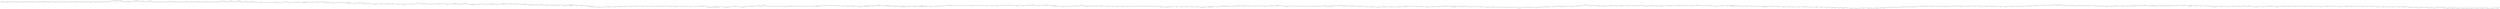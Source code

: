 digraph {
	graph [rankdir=LR]
	node [shape=rectangle]
	2 -> 27 [label=71]
	27 -> 54 [label=16]
	27 -> 34357 [label=55]
	54 -> 66 [label=71]
	54 -> 81 [label=10]
	66 -> 81 [label=61]
	66 -> 93 [label=10]
	81 -> 87 [label=71]
	87 -> 93 [label=61]
	87 -> 151 [label=10]
	93 -> 151 [label=71]
	151 -> 153 [label=81]
	153 -> 162 [label=71]
	153 -> 34396 [label=10]
	162 -> 189 [label=16]
	162 -> 34395 [label=55]
	189 -> 200 [label=71]
	200 -> 207 [label=61]
	200 -> 273 [label=10]
	207 -> 231 [label=71]
	231 -> 258 [label=26]
	231 -> 34429 [label=45]
	258 -> 273 [label=61]
	258 -> 297 [label=10]
	273 -> 297 [label=71]
	297 -> 399 [label=81]
	399 -> 420 [label=71]
	399 -> 426 [label=10]
	420 -> 426 [label=26]
	420 -> 459 [label=45]
	426 -> 432 [label=36]
	432 -> 459 [label=26]
	432 -> 465 [label=10]
	459 -> 465 [label=71]
	465 -> 525 [label=81]
	525 -> 540 [label=61]
	525 -> 44632 [label=20]
	540 -> 567 [label=16]
	540 -> 34479 [label=45]
	567 -> 576 [label=81]
	576 -> 603 [label=16]
	576 -> 34519 [label=65]
	603 -> 609 [label=81]
	609 -> 636 [label=71]
	609 -> 44684 [label=10]
	636 -> 651 [label=81]
	651 -> 666 [label=71]
	651 -> 34531 [label=10]
	666 -> 708 [label=16]
	666 -> 34531 [label=55]
	708 -> 714 [label=61]
	714 -> 726 [label=71]
	726 -> 732 [label=61]
	726 -> 767 [label=10]
	732 -> 767 [label=71]
	767 -> 890 [label=81]
	890 -> 929 [label=26]
	890 -> 932 [label=55]
	929 -> 932 [label=16]
	929 -> 977 [label=10]
	932 -> 974 [label=71]
	974 -> 977 [label=16]
	974 -> 1007 [label=55]
	977 -> 1007 [label=26]
	1007 -> 1010 [label=81]
	1010 -> 1037 [label=16]
	1010 -> 34639 [label=55]
	1010 -> 55891 [label=10]
	1037 -> 1043 [label=36]
	1043 -> 1058 [label=81]
	1058 -> 1085 [label=26]
	1058 -> 34671 [label=55]
	1085 -> 1100 [label=71]
	1100 -> 1127 [label=61]
	1100 -> 55917 [label=10]
	1127 -> 1154 [label=16]
	1127 -> 34694 [label=55]
	1154 -> 1169 [label=71]
	1169 -> 1175 [label=61]
	1169 -> 1208 [label=10]
	1175 -> 1208 [label=71]
	1208 -> 1241 [label=71]
	1208 -> 1271 [label=10]
	1241 -> 1268 [label=26]
	1241 -> 34743 [label=45]
	1268 -> 1271 [label=71]
	1271 -> 1274 [label=81]
	1274 -> 1304 [label=71]
	1274 -> 45053 [label=10]
	1304 -> 1325 [label=81]
	1325 -> 1346 [label=71]
	1325 -> 1352 [label=10]
	1346 -> 1352 [label=16]
	1346 -> 1373 [label=55]
	1352 -> 1373 [label=16]
	1352 -> 45145 [label=10]
	1373 -> 1388 [label=71]
	1388 -> 1428 [label=61]
	1388 -> 45145 [label=10]
	1428 -> 1457 [label=81]
	1457 -> 1484 [label=36]
	1457 -> 34795 [label=45]
	1484 -> 1502 [label=71]
	1484 -> 1601 [label=10]
	1502 -> 1529 [label=16]
	1502 -> 34813 [label=55]
	1529 -> 1547 [label=61]
	1547 -> 1601 [label=71]
	1601 -> 1604 [label=81]
	1604 -> 1631 [label=71]
	1604 -> 45296 [label=10]
	1631 -> 1637 [label=81]
	1637 -> 1640 [label=71]
	1637 -> 34868 [label=10]
	1640 -> 1670 [label=16]
	1640 -> 34850 [label=55]
	1670 -> 1673 [label=71]
	1673 -> 1700 [label=16]
	1673 -> 34868 [label=55]
	1700 -> 1733 [label=71]
	1733 -> 1778 [label=71]
	1733 -> 45428 [label=10]
	1778 -> 1790 [label=81]
	1790 -> 1793 [label=36]
	1790 -> 1817 [label=45]
	1793 -> 1817 [label=26]
	1793 -> 1946 [label=10]
	1817 -> 1850 [label=71]
	1850 -> 1889 [label=26]
	1850 -> 34940 [label=45]
	1889 -> 1946 [label=71]
	1946 -> 1955 [label=81]
	1955 -> 2036 [label=71]
	1955 -> 45718 [label=10]
	2036 -> 2063 [label=61]
	2036 -> 56042 [label=10]
	2063 -> 2081 [label=71]
	2081 -> 2093 [label=61]
	2081 -> 45718 [label=10]
	2093 -> 2144 [label=16]
	2093 -> 34958 [label=45]
	2144 -> 2147 [label=26]
	2147 -> 2150 [label=16]
	2147 -> 2189 [label=10]
	2150 -> 2159 [label=61]
	2159 -> 2181 [label=16]
	2159 -> 2186 [label=45]
	2181 -> 2186 [label=26]
	2186 -> 2189 [label=71]
	2189 -> 2195 [label=81]
	2195 -> 2219 [label=26]
	2195 -> 35046 [label=55]
	2219 -> 2222 [label=16]
	2219 -> 2292 [label=10]
	2222 -> 2246 [label=61]
	2246 -> 2252 [label=71]
	2252 -> 2279 [label=16]
	2252 -> 35074 [label=55]
	2279 -> 2292 [label=71]
	2292 -> 2294 [label=81]
	2294 -> 2348 [label=61]
	2294 -> 45883 [label=20]
	2348 -> 2369 [label=16]
	2348 -> 2396 [label=45]
	2369 -> 2396 [label=26]
	2396 -> 2399 [label=71]
	2399 -> 2411 [label=26]
	2399 -> 2426 [label=45]
	2411 -> 2426 [label=36]
	2426 -> 2459 [label=81]
	2459 -> 2483 [label=71]
	2459 -> 46044 [label=10]
	2483 -> 2495 [label=61]
	2483 -> 46044 [label=10]
	2495 -> 2513 [label=16]
	2495 -> 2525 [label=45]
	2513 -> 2525 [label=36]
	2525 -> 2534 [label=81]
	2534 -> 2561 [label=16]
	2534 -> 35179 [label=65]
	2561 -> 2564 [label=16]
	2561 -> 2588 [label=45]
	2564 -> 2567 [label=36]
	2567 -> 2588 [label=26]
	2567 -> 2600 [label=10]
	2588 -> 2600 [label=71]
	2600 -> 2612 [label=81]
	2612 -> 2627 [label=36]
	2612 -> 35255 [label=45]
	2627 -> 2633 [label=26]
	2627 -> 35293 [label=10]
	2633 -> 2660 [label=16]
	2633 -> 35255 [label=10]
	2660 -> 2687 [label=71]
	2687 -> 2738 [label=16]
	2687 -> 35293 [label=55]
	2738 -> 2747 [label=71]
	2747 -> 2780 [label=36]
	2747 -> 2786 [label=45]
	2780 -> 2786 [label=26]
	2780 -> 35378 [label=10]
	2786 -> 2807 [label=71]
	2807 -> 2834 [label=26]
	2807 -> 35378 [label=45]
	2834 -> 2840 [label=81]
	2840 -> 2867 [label=36]
	2840 -> 35415 [label=45]
	2867 -> 2879 [label=81]
	2879 -> 2880 [label=36]
	2879 -> 2933 [label=45]
	2880 -> 2930 [label=26]
	2880 -> 46271 [label=10]
	2930 -> 2933 [label=36]
	2933 -> 2960 [label=26]
	2933 -> 35494 [label=55]
	2960 -> 3011 [label=81]
	3011 -> 3017 [label=71]
	3011 -> 3050 [label=10]
	3017 -> 3044 [label=26]
	3017 -> 35520 [label=45]
	3044 -> 3050 [label=71]
	3050 -> 3059 [label=26]
	3050 -> 35523 [label=55]
	3059 -> 3086 [label=16]
	3059 -> 35550 [label=10]
	3086 -> 3095 [label=26]
	3095 -> 3105 [label=81]
	3105 -> 3132 [label=71]
	3105 -> 46355 [label=10]
	3132 -> 3134 [label=81]
	3134 -> 3161 [label=26]
	3134 -> 35567 [label=55]
	3161 -> 3164 [label=36]
	3164 -> 3176 [label=81]
	3176 -> 3203 [label=16]
	3176 -> 35596 [label=65]
	3203 -> 3206 [label=26]
	3206 -> 3212 [label=36]
	3212 -> 3215 [label=81]
	3215 -> 3242 [label=36]
	3215 -> 35654 [label=45]
	3242 -> 3287 [label=81]
	3287 -> 3314 [label=71]
	3287 -> 56372 [label=10]
	3314 -> 3368 [label=81]
	3368 -> 3392 [label=71]
	3368 -> 35657 [label=10]
	3392 -> 3419 [label=16]
	3392 -> 35657 [label=55]
	3419 -> 3497 [label=81]
	3497 -> 3524 [label=71]
	3497 -> 56424 [label=10]
	3524 -> 3527 [label=81]
	3527 -> 3542 [label=36]
	3527 -> 3554 [label=45]
	3542 -> 3554 [label=26]
	3542 -> 3569 [label=10]
	3554 -> 3569 [label=71]
	3569 -> 3575 [label=81]
	3575 -> 3602 [label=71]
	3575 -> 56450 [label=10]
	3602 -> 3713 [label=81]
	3713 -> 3740 [label=61]
	3713 -> 46424 [label=10]
	3713 -> 35727 [label=10]
	3740 -> 3743 [label=71]
	3743 -> 3779 [label=16]
	3743 -> 35727 [label=55]
	3779 -> 3791 [label=61]
	3791 -> 3806 [label=81]
	3806 -> 3833 [label=61]
	3806 -> 46476 [label=20]
	3833 -> 3848 [label=81]
	3848 -> 3875 [label=61]
	3848 -> 46502 [label=20]
	3875 -> 3878 [label=81]
	3878 -> 3905 [label=26]
	3878 -> 35767 [label=55]
	3905 -> 3911 [label=81]
	3911 -> 3965 [label=36]
	3911 -> 35820 [label=45]
	3965 -> 3968 [label=81]
	3968 -> 3995 [label=71]
	3968 -> 46528 [label=10]
	3995 -> 4001 [label=81]
	4001 -> 4028 [label=71]
	4001 -> 46554 [label=10]
	4028 -> 4055 [label=26]
	4028 -> 35846 [label=55]
	4055 -> 4095 [label=81]
	4095 -> 4114 [label=26]
	4095 -> 35863 [label=55]
	4114 -> 4227 [label=81]
	4227 -> 4274 [label=71]
	4227 -> 46600 [label=10]
	4274 -> 4288 [label=81]
	4288 -> 4334 [label=71]
	4288 -> 46645 [label=10]
	4334 -> 4340 [label=81]
	4340 -> 4367 [label=71]
	4340 -> 46671 [label=10]
	4367 -> 4493 [label=81]
	4493 -> 4541 [label=71]
	4493 -> 46718 [label=10]
	4541 -> 4556 [label=81]
	4556 -> 4574 [label=71]
	4556 -> 4601 [label=10]
	4574 -> 4601 [label=16]
	4574 -> 4613 [label=55]
	4601 -> 4613 [label=26]
	4613 -> 4672 [label=81]
	4672 -> 4768 [label=16]
	4672 -> 35910 [label=65]
	4768 -> 4780 [label=71]
	4780 -> 4792 [label=61]
	4780 -> 4807 [label=10]
	4792 -> 4807 [label=71]
	4807 -> 4821 [label=81]
	4821 -> 4828 [label=71]
	4821 -> 4877 [label=10]
	4828 -> 4842 [label=26]
	4828 -> 36070 [label=45]
	4842 -> 4871 [label=16]
	4842 -> 36070 [label=10]
	4871 -> 4877 [label=71]
	4877 -> 4915 [label=81]
	4915 -> 4919 [label=71]
	4915 -> 36097 [label=10]
	4919 -> 4946 [label=16]
	4919 -> 36097 [label=55]
	4946 -> 4970 [label=81]
	4970 -> 4971 [label=36]
	4970 -> 5005 [label=45]
	4971 -> 4996 [label=26]
	4971 -> 4998 [label=10]
	4996 -> 4998 [label=16]
	4996 -> 5023 [label=10]
	4998 -> 5005 [label=26]
	5005 -> 5023 [label=71]
	5023 -> 5061 [label=81]
	5061 -> 5079 [label=71]
	5061 -> 36140 [label=10]
	5079 -> 5106 [label=16]
	5079 -> 36140 [label=55]
	5106 -> 5113 [label=81]
	5113 -> 5128 [label=71]
	5113 -> 36166 [label=10]
	5128 -> 5131 [label=61]
	5128 -> 47034 [label=10]
	5131 -> 5158 [label=16]
	5131 -> 36166 [label=45]
	5158 -> 5172 [label=36]
	5172 -> 5260 [label=81]
	5260 -> 5305 [label=71]
	5260 -> 47080 [label=10]
	5305 -> 5311 [label=81]
	5311 -> 5338 [label=71]
	5311 -> 47106 [label=10]
	5338 -> 5370 [label=81]
	5370 -> 5397 [label=71]
	5370 -> 47132 [label=10]
	5397 -> 5415 [label=81]
	5415 -> 5460 [label=61]
	5415 -> 47176 [label=20]
	5460 -> 5468 [label=81]
	5468 -> 5493 [label=36]
	5468 -> 5501 [label=45]
	5493 -> 5501 [label=26]
	5493 -> 5520 [label=10]
	5501 -> 5520 [label=71]
	5520 -> 5538 [label=81]
	5538 -> 5586 [label=61]
	5538 -> 47249 [label=20]
	5586 -> 5615 [label=81]
	5615 -> 5642 [label=71]
	5615 -> 47275 [label=10]
	5642 -> 5712 [label=81]
	5712 -> 5739 [label=71]
	5712 -> 47301 [label=10]
	5739 -> 5751 [label=81]
	5751 -> 5778 [label=71]
	5751 -> 47327 [label=10]
	5778 -> 5808 [label=81]
	5808 -> 5841 [label=26]
	5808 -> 36271 [label=55]
	5841 -> 5853 [label=16]
	5841 -> 5874 [label=10]
	5853 -> 5874 [label=61]
	5874 -> 5877 [label=71]
	5877 -> 5892 [label=81]
	5892 -> 5898 [label=71]
	5892 -> 36294 [label=10]
	5898 -> 5925 [label=16]
	5898 -> 36294 [label=55]
	5925 -> 5964 [label=81]
	5964 -> 5991 [label=16]
	5964 -> 36325 [label=65]
	5991 -> 6078 [label=81]
	6078 -> 6105 [label=26]
	6078 -> 36334 [label=55]
	6105 -> 6114 [label=36]
	6114 -> 6177 [label=81]
	6177 -> 6204 [label=71]
	6177 -> 56781 [label=10]
	6204 -> 6206 [label=81]
	6206 -> 6233 [label=16]
	6206 -> 36375 [label=65]
	6233 -> 6238 [label=71]
	6238 -> 6265 [label=16]
	6238 -> 36396 [label=55]
	6265 -> 6342 [label=81]
	6342 -> 6357 [label=71]
	6342 -> 6387 [label=10]
	6357 -> 6384 [label=61]
	6357 -> 56807 [label=10]
	6384 -> 6387 [label=71]
	6387 -> 6456 [label=81]
	6456 -> 6471 [label=26]
	6456 -> 36424 [label=55]
	6471 -> 6510 [label=16]
	6471 -> 36451 [label=10]
	6510 -> 6519 [label=71]
	6519 -> 6555 [label=16]
	6519 -> 36497 [label=65]
	6555 -> 6565 [label=36]
	6565 -> 6592 [label=16]
	6565 -> 47510 [label=20]
	6592 -> 6594 [label=26]
	6594 -> 6600 [label=81]
	6600 -> 6612 [label=71]
	6600 -> 6627 [label=10]
	6612 -> 6627 [label=16]
	6612 -> 36554 [label=55]
	6627 -> 6638 [label=26]
	6638 -> 47561 [label=10]
	6638 -> 6738 [label=16]
	6738 -> 6750 [label=61]
	6750 -> 6752 [label=26]
	6750 -> 36703 [label=45]
	6752 -> 6762 [label=36]
	6762 -> 6766 [label=26]
	6762 -> 36703 [label=10]
	6766 -> 6793 [label=16]
	6766 -> 6795 [label=10]
	6793 -> 6795 [label=61]
	6795 -> 6804 [label=71]
	6804 -> 6831 [label=16]
	6804 -> 36718 [label=55]
	6831 -> 6864 [label=81]
	6864 -> 6866 [label=36]
	6864 -> 6912 [label=45]
	6866 -> 6912 [label=26]
	6866 -> 6932 [label=10]
	6912 -> 6932 [label=71]
	6932 -> 6943 [label=81]
	6943 -> 6958 [label=26]
	6943 -> 36811 [label=55]
	6958 -> 7002 [label=16]
	6958 -> 36821 [label=10]
	7002 -> 7034 [label=26]
	7034 -> 7053 [label=71]
	7053 -> 7218 [label=81]
	7218 -> 7257 [label=71]
	7218 -> 47827 [label=10]
	7257 -> 7372 [label=81]
	7372 -> 7416 [label=71]
	7372 -> 7433 [label=10]
	7416 -> 7433 [label=26]
	7416 -> 7443 [label=45]
	7433 -> 7443 [label=36]
	7443 -> 7458 [label=71]
	7443 -> 7470 [label=10]
	7458 -> 7470 [label=61]
	7458 -> 7485 [label=10]
	7470 -> 7485 [label=71]
	7485 -> 7496 [label=81]
	7496 -> 7497 [label=71]
	7496 -> 7535 [label=10]
	7497 -> 7508 [label=26]
	7497 -> 7536 [label=45]
	7508 -> 7535 [label=16]
	7508 -> 7544 [label=10]
	7535 -> 7536 [label=26]
	7536 -> 7544 [label=71]
	7544 -> 7556 [label=81]
	7556 -> 7583 [label=71]
	7556 -> 47977 [label=10]
	7583 -> 7602 [label=81]
	7602 -> 7629 [label=71]
	7602 -> 48003 [label=10]
	7629 -> 7706 [label=81]
	7706 -> 7733 [label=71]
	7706 -> 48029 [label=10]
	7733 -> 7752 [label=81]
	7752 -> 7779 [label=26]
	7752 -> 36959 [label=55]
	7779 -> 7786 [label=81]
	7786 -> 7813 [label=71]
	7786 -> 57018 [label=10]
	7813 -> 7818 [label=81]
	7818 -> 7841 [label=71]
	7818 -> 48050 [label=10]
	7841 -> 7855 [label=81]
	7855 -> 7883 [label=71]
	7855 -> 48077 [label=10]
	7883 -> 8026 [label=81]
	8026 -> 8053 [label=71]
	8026 -> 48103 [label=10]
	8053 -> 8080 [label=81]
	8080 -> 8113 [label=36]
	8080 -> 36991 [label=45]
	8113 -> 8122 [label=81]
	8122 -> 8125 [label=71]
	8122 -> 37015 [label=10]
	8125 -> 8214 [label=26]
	8125 -> 37015 [label=45]
	8214 -> 8215 [label=36]
	8215 -> 8242 [label=26]
	8215 -> 37102 [label=10]
	8242 -> 8248 [label=81]
	8248 -> 8275 [label=71]
	8248 -> 8320 [label=10]
	8275 -> 8314 [label=26]
	8275 -> 37145 [label=45]
	8314 -> 8320 [label=71]
	8320 -> 8321 [label=81]
	8321 -> 8356 [label=71]
	8321 -> 48258 [label=10]
	8356 -> 8368 [label=81]
	8368 -> 8392 [label=71]
	8368 -> 8395 [label=10]
	8392 -> 8395 [label=26]
	8392 -> 8419 [label=45]
	8395 -> 8414 [label=36]
	8414 -> 8419 [label=26]
	8414 -> 8441 [label=10]
	8419 -> 8441 [label=71]
	8441 -> 8473 [label=81]
	8473 -> 8505 [label=71]
	8473 -> 48341 [label=10]
	8505 -> 8506 [label=81]
	8506 -> 8531 [label=71]
	8506 -> 8545 [label=10]
	8531 -> 8545 [label=16]
	8531 -> 8558 [label=55]
	8545 -> 8548 [label=26]
	8548 -> 8558 [label=16]
	8548 -> 8575 [label=10]
	8558 -> 8575 [label=71]
	8575 -> 8650 [label=81]
	8650 -> 8677 [label=16]
	8650 -> 37212 [label=65]
	8677 -> 8692 [label=26]
	8692 -> 8698 [label=71]
	8698 -> 8704 [label=81]
	8704 -> 8752 [label=71]
	8704 -> 8788 [label=10]
	8752 -> 8779 [label=26]
	8752 -> 37264 [label=45]
	8779 -> 8788 [label=71]
	8788 -> 8857 [label=81]
	8857 -> 8884 [label=71]
	8857 -> 48525 [label=10]
	8884 -> 8890 [label=81]
	8890 -> 8911 [label=71]
	8890 -> 48552 [label=10]
	8911 -> 8938 [label=61]
	8911 -> 48552 [label=10]
	8938 -> 8980 [label=81]
	8980 -> 9007 [label=16]
	8980 -> 37290 [label=55]
	8980 -> 48620 [label=10]
	9007 -> 9040 [label=16]
	9007 -> 37302 [label=55]
	9040 -> 9046 [label=36]
	9046 -> 9084 [label=71]
	9046 -> 48668 [label=10]
	9084 -> 9095 [label=81]
	9095 -> 9122 [label=16]
	9095 -> 37354 [label=65]
	9122 -> 9146 [label=81]
	9146 -> 9173 [label=16]
	9146 -> 37365 [label=65]
	9173 -> 9187 [label=71]
	9187 -> 9190 [label=81]
	9190 -> 9217 [label=16]
	9190 -> 37406 [label=65]
	9217 -> 9222 [label=81]
	9222 -> 9270 [label=71]
	9222 -> 48743 [label=10]
	9270 -> 9279 [label=81]
	9279 -> 9330 [label=16]
	9279 -> 37456 [label=65]
	9330 -> 9378 [label=81]
	9378 -> 9405 [label=16]
	9378 -> 37482 [label=65]
	9405 -> 9570 [label=81]
	9570 -> 9597 [label=26]
	9570 -> 37508 [label=55]
	9597 -> 9624 [label=81]
	9624 -> 9651 [label=26]
	9624 -> 37534 [label=55]
	9651 -> 9720 [label=81]
	9720 -> 9729 [label=36]
	9720 -> 9747 [label=45]
	9729 -> 9747 [label=26]
	9729 -> 9756 [label=10]
	9747 -> 9756 [label=71]
	9756 -> 9768 [label=81]
	9768 -> 9795 [label=26]
	9768 -> 37586 [label=55]
	9795 -> 9888 [label=81]
	9888 -> 9915 [label=26]
	9888 -> 37612 [label=55]
	9915 -> 9975 [label=81]
	9975 -> 10002 [label=71]
	9975 -> 48795 [label=10]
	10002 -> 10035 [label=81]
	10035 -> 10038 [label=71]
	10035 -> 10161 [label=10]
	10038 -> 10065 [label=26]
	10038 -> 37638 [label=45]
	10065 -> 10077 [label=71]
	10077 -> 10104 [label=26]
	10077 -> 37664 [label=45]
	10104 -> 10131 [label=26]
	10104 -> 37690 [label=45]
	10131 -> 10161 [label=71]
	10161 -> 10227 [label=81]
	10227 -> 10254 [label=71]
	10227 -> 48946 [label=10]
	10254 -> 10284 [label=81]
	10284 -> 10311 [label=71]
	10284 -> 48972 [label=10]
	10311 -> 10443 [label=81]
	10443 -> 10470 [label=71]
	10443 -> 48998 [label=10]
	10470 -> 10485 [label=81]
	10485 -> 10512 [label=36]
	10485 -> 37716 [label=45]
	10512 -> 10520 [label=81]
	10520 -> 10547 [label=36]
	10520 -> 37742 [label=45]
	10547 -> 10572 [label=71]
	10547 -> 10620 [label=10]
	10572 -> 10599 [label=16]
	10572 -> 37768 [label=55]
	10599 -> 10620 [label=71]
	10620 -> 10701 [label=81]
	10701 -> 10722 [label=36]
	10701 -> 37775 [label=45]
	10722 -> 10749 [label=16]
	10722 -> 49076 [label=20]
	10749 -> 10785 [label=81]
	10785 -> 10812 [label=71]
	10785 -> 57082 [label=10]
	10812 -> 10830 [label=71]
	10812 -> 10842 [label=10]
	10830 -> 10833 [label=61]
	10830 -> 10857 [label=10]
	10833 -> 10842 [label=16]
	10833 -> 10877 [label=45]
	10842 -> 10857 [label=26]
	10857 -> 10877 [label=36]
	10877 -> 10878 [label=81]
	10878 -> 10905 [label=71]
	10878 -> 49134 [label=10]
	10905 -> 10923 [label=81]
	10923 -> 10926 [label=26]
	10923 -> 37885 [label=55]
	10926 -> 10953 [label=16]
	10926 -> 37885 [label=10]
	10953 -> 11082 [label=81]
	11082 -> 11109 [label=26]
	11082 -> 37913 [label=55]
	11109 -> 11119 [label=81]
	11119 -> 11146 [label=64]
	11119 -> 37939 [label=17]
	11146 -> 11163 [label=81]
	11163 -> 11190 [label=36]
	11163 -> 37965 [label=45]
	11190 -> 11356 [label=81]
	11356 -> 11383 [label=71]
	11356 -> 57137 [label=10]
	11383 -> 11385 [label=81]
	11385 -> 11415 [label=26]
	11385 -> 37994 [label=55]
	11415 -> 11485 [label=81]
	11485 -> 37995 [label=45]
	11485 -> 11512 [label=36]
	11512 -> 11513 [label=64]
	11513 -> 11520 [label=81]
	11520 -> 11547 [label=16]
	11520 -> 38047 [label=45]
	11520 -> 49163 [label=20]
	11547 -> 11553 [label=71]
	11553 -> 11646 [label=81]
	11646 -> 11685 [label=16]
	11646 -> 38056 [label=65]
	11685 -> 11712 [label=81]
	11712 -> 11739 [label=71]
	11712 -> 49241 [label=10]
	11739 -> 11802 [label=81]
	11802 -> 11829 [label=26]
	11802 -> 38111 [label=55]
	11829 -> 11853 [label=81]
	11853 -> 11880 [label=36]
	11853 -> 38137 [label=45]
	11880 -> 11932 [label=81]
	11932 -> 11959 [label=71]
	11932 -> 49267 [label=10]
	11959 -> 11996 [label=81]
	11996 -> 12023 [label=36]
	11996 -> 38163 [label=45]
	12023 -> 12041 [label=81]
	12041 -> 12081 [label=16]
	12041 -> 38202 [label=65]
	12081 -> 12087 [label=81]
	12087 -> 12088 [label=71]
	12087 -> 38234 [label=10]
	12088 -> 12174 [label=16]
	12088 -> 38234 [label=55]
	12174 -> 12179 [label=81]
	12179 -> 12201 [label=71]
	12179 -> 12206 [label=10]
	12201 -> 12206 [label=61]
	12201 -> 49357 [label=10]
	12206 -> 12209 [label=71]
	12209 -> 12236 [label=61]
	12209 -> 49357 [label=10]
	12236 -> 12258 [label=71]
	12258 -> 12302 [label=81]
	12302 -> 12329 [label=16]
	12302 -> 38307 [label=65]
	12329 -> 12342 [label=36]
	12342 -> 12449 [label=81]
	12449 -> 12476 [label=26]
	12449 -> 38345 [label=55]
	12476 -> 12488 [label=36]
	12488 -> 12494 [label=81]
	12494 -> 12521 [label=71]
	12494 -> 57257 [label=10]
	12521 -> 12551 [label=81]
	12551 -> 12578 [label=16]
	12551 -> 38375 [label=65]
	12578 -> 12582 [label=36]
	12582 -> 12617 [label=81]
	12617 -> 12644 [label=26]
	12617 -> 38427 [label=55]
	12644 -> 12685 [label=81]
	12685 -> 12720 [label=71]
	12685 -> 38435 [label=10]
	12720 -> 12747 [label=16]
	12720 -> 38435 [label=55]
	12747 -> 12771 [label=81]
	12771 -> 12806 [label=26]
	12771 -> 38473 [label=55]
	12806 -> 12818 [label=71]
	12818 -> 12830 [label=81]
	12830 -> 12836 [label=71]
	12830 -> 49524 [label=10]
	12836 -> 12863 [label=61]
	12836 -> 49524 [label=10]
	12863 -> 12878 [label=81]
	12878 -> 12896 [label=71]
	12878 -> 12905 [label=10]
	12896 -> 12905 [label=26]
	12896 -> 12923 [label=45]
	12905 -> 12923 [label=36]
	12923 -> 12932 [label=81]
	12932 -> 12959 [label=71]
	12932 -> 57309 [label=10]
	12959 -> 12983 [label=81]
	12983 -> 13010 [label=26]
	12983 -> 38539 [label=55]
	13010 -> 13037 [label=26]
	13010 -> 38560 [label=55]
	13037 -> 13058 [label=36]
	13058 -> 13070 [label=81]
	13070 -> 13097 [label=26]
	13070 -> 38612 [label=55]
	13097 -> 13258 [label=81]
	13258 -> 13261 [label=36]
	13258 -> 13286 [label=45]
	13261 -> 13286 [label=26]
	13261 -> 13291 [label=10]
	13286 -> 13291 [label=71]
	13291 -> 13329 [label=81]
	13329 -> 13356 [label=71]
	13329 -> 49615 [label=10]
	13356 -> 13367 [label=81]
	13367 -> 13368 [label=36]
	13367 -> 13394 [label=45]
	13368 -> 13394 [label=26]
	13368 -> 13395 [label=10]
	13394 -> 13395 [label=71]
	13395 -> 13399 [label=81]
	13399 -> 13408 [label=36]
	13399 -> 38701 [label=45]
	13408 -> 13435 [label=16]
	13408 -> 49651 [label=20]
	13435 -> 13445 [label=26]
	13445 -> 13453 [label=81]
	13453 -> 13525 [label=71]
	13453 -> 13537 [label=10]
	13525 -> 13537 [label=26]
	13525 -> 13564 [label=45]
	13537 -> 13549 [label=36]
	13549 -> 13564 [label=26]
	13549 -> 13600 [label=10]
	13564 -> 13600 [label=71]
	13600 -> 13623 [label=81]
	13623 -> 13650 [label=71]
	13623 -> 49825 [label=10]
	13650 -> 13717 [label=81]
	13717 -> 13744 [label=71]
	13717 -> 49851 [label=10]
	13744 -> 13750 [label=81]
	13750 -> 13777 [label=26]
	13750 -> 38763 [label=55]
	13777 -> 13792 [label=71]
	13792 -> 13834 [label=81]
	13834 -> 13885 [label=36]
	13834 -> 38824 [label=45]
	13885 -> 13936 [label=81]
	13936 -> 13963 [label=36]
	13936 -> 38850 [label=45]
	13963 -> 13978 [label=81]
	13978 -> 14005 [label=71]
	13978 -> 49903 [label=10]
	14005 -> 14032 [label=71]
	14005 -> 49929 [label=10]
	14032 -> 14034 [label=81]
	14034 -> 14061 [label=71]
	14034 -> 49955 [label=10]
	14061 -> 14080 [label=81]
	14080 -> 14107 [label=71]
	14080 -> 49981 [label=10]
	14107 -> 14120 [label=81]
	14120 -> 14131 [label=71]
	14120 -> 14169 [label=10]
	14131 -> 14158 [label=26]
	14131 -> 38876 [label=45]
	14158 -> 14169 [label=71]
	14169 -> 14220 [label=81]
	14220 -> 14238 [label=71]
	14220 -> 14247 [label=10]
	14238 -> 14247 [label=26]
	14238 -> 14265 [label=45]
	14247 -> 14262 [label=36]
	14262 -> 14265 [label=26]
	14262 -> 14289 [label=10]
	14265 -> 14289 [label=71]
	14289 -> 14316 [label=81]
	14316 -> 14343 [label=36]
	14316 -> 38928 [label=45]
	14343 -> 14346 [label=71]
	14343 -> 14370 [label=10]
	14346 -> 14370 [label=26]
	14346 -> 14382 [label=45]
	14370 -> 14382 [label=36]
	14382 -> 14430 [label=81]
	14430 -> 14433 [label=36]
	14430 -> 14457 [label=45]
	14433 -> 14457 [label=26]
	14433 -> 14460 [label=10]
	14457 -> 14460 [label=71]
	14460 -> 14508 [label=81]
	14508 -> 14535 [label=71]
	14508 -> 50131 [label=10]
	14535 -> 14637 [label=81]
	14637 -> 14643 [label=36]
	14637 -> 39022 [label=45]
	14643 -> 14709 [label=26]
	14643 -> 39022 [label=10]
	14709 -> 14719 [label=26]
	14709 -> 14736 [label=10]
	14719 -> 14736 [label=71]
	14736 -> 14742 [label=81]
	14742 -> 14769 [label=71]
	14742 -> 50225 [label=10]
	14769 -> 14775 [label=81]
	14775 -> 14787 [label=71]
	14775 -> 14802 [label=10]
	14787 -> 14802 [label=26]
	14787 -> 14814 [label=45]
	14802 -> 14814 [label=36]
	14814 -> 14823 [label=81]
	14823 -> 14826 [label=71]
	14823 -> 14886 [label=10]
	14826 -> 14856 [label=26]
	14826 -> 39125 [label=45]
	14856 -> 14875 [label=71]
	14875 -> 14886 [label=26]
	14875 -> 14902 [label=45]
	14886 -> 14895 [label=36]
	14895 -> 14902 [label=26]
	14895 -> 14922 [label=10]
	14902 -> 14922 [label=71]
	14922 -> 14934 [label=81]
	14934 -> 14961 [label=26]
	14934 -> 39177 [label=55]
	14961 -> 14964 [label=81]
	14964 -> 14991 [label=36]
	14964 -> 39203 [label=45]
	14991 -> 15009 [label=81]
	15009 -> 15028 [label=71]
	15009 -> 15036 [label=10]
	15028 -> 15036 [label=26]
	15028 -> 15060 [label=45]
	15036 -> 15060 [label=36]
	15060 -> 15063 [label=81]
	15063 -> 15090 [label=71]
	15063 -> 50391 [label=10]
	15090 -> 15132 [label=81]
	15132 -> 15159 [label=26]
	15132 -> 39260 [label=45]
	15132 -> 15171 [label=10]
	15159 -> 15171 [label=71]
	15171 -> 15189 [label=81]
	15189 -> 15216 [label=26]
	15189 -> 39286 [label=55]
	15216 -> 15219 [label=81]
	15219 -> 15246 [label=26]
	15219 -> 39304 [label=55]
	15246 -> 15258 [label=71]
	15258 -> 15264 [label=26]
	15258 -> 15285 [label=45]
	15264 -> 15285 [label=36]
	15285 -> 15297 [label=81]
	15297 -> 15336 [label=26]
	15297 -> 39347 [label=55]
	15336 -> 15369 [label=26]
	15336 -> 39408 [label=55]
	15369 -> 15370 [label=81]
	15370 -> 15397 [label=64]
	15370 -> 39434 [label=17]
	15397 -> 15405 [label=81]
	15405 -> 15432 [label=26]
	15405 -> 39460 [label=55]
	15432 -> 15512 [label=81]
	15512 -> 15521 [label=71]
	15512 -> 15539 [label=10]
	15521 -> 15539 [label=26]
	15521 -> 15557 [label=45]
	15539 -> 15542 [label=36]
	15542 -> 15557 [label=26]
	15542 -> 15569 [label=10]
	15557 -> 15569 [label=71]
	15569 -> 15744 [label=81]
	15744 -> 15782 [label=71]
	15744 -> 39504 [label=10]
	15782 -> 15806 [label=26]
	15782 -> 39504 [label=45]
	15806 -> 15811 [label=71]
	15811 -> 15838 [label=26]
	15811 -> 15844 [label=45]
	15838 -> 15844 [label=36]
	15844 -> 15878 [label=81]
	15878 -> 15905 [label=36]
	15878 -> 39577 [label=45]
	15905 -> 15916 [label=81]
	15916 -> 15925 [label=71]
	15916 -> 15943 [label=10]
	15925 -> 15943 [label=16]
	15925 -> 15952 [label=55]
	15943 -> 15952 [label=26]
	15952 -> 15953 [label=81]
	15953 -> 15980 [label=71]
	15953 -> 57351 [label=10]
	15980 -> 16003 [label=81]
	16003 -> 16030 [label=61]
	16003 -> 50644 [label=20]
	16030 -> 16036 [label=71]
	16036 -> 16090 [label=81]
	16090 -> 16117 [label=71]
	16090 -> 50696 [label=10]
	16117 -> 16138 [label=81]
	16138 -> 16150 [label=71]
	16138 -> 16174 [label=10]
	16150 -> 16174 [label=26]
	16150 -> 16204 [label=45]
	16174 -> 16204 [label=36]
	16204 -> 16222 [label=81]
	16222 -> 16249 [label=16]
	16222 -> 39662 [label=65]
	16249 -> 16252 [label=26]
	16252 -> 16255 [label=16]
	16252 -> 50754 [label=10]
	16255 -> 16279 [label=61]
	16279 -> 16297 [label=71]
	16297 -> 16318 [label=81]
	16318 -> 16360 [label=71]
	16318 -> 50836 [label=10]
	16360 -> 16381 [label=81]
	16381 -> 16408 [label=71]
	16381 -> 50862 [label=10]
	16408 -> 16423 [label=81]
	16423 -> 16450 [label=61]
	16423 -> 50888 [label=20]
	16450 -> 16453 [label=81]
	16453 -> 16480 [label=71]
	16453 -> 50914 [label=10]
	16480 -> 16600 [label=81]
	16600 -> 16609 [label=71]
	16600 -> 16627 [label=10]
	16609 -> 16627 [label=16]
	16609 -> 39706 [label=55]
	16627 -> 16663 [label=16]
	16627 -> 50949 [label=10]
	16663 -> 16688 [label=81]
	16688 -> 16715 [label=26]
	16688 -> 39767 [label=55]
	16715 -> 16765 [label=81]
	16765 -> 16792 [label=16]
	16765 -> 39793 [label=65]
	16792 -> 16876 [label=81]
	16876 -> 16903 [label=26]
	16876 -> 39819 [label=55]
	16903 -> 16918 [label=81]
	16918 -> 16945 [label=61]
	16918 -> 50978 [label=20]
	16945 -> 16951 [label=71]
	16951 -> 16978 [label=61]
	16951 -> 51011 [label=10]
	16978 -> 17074 [label=81]
	17074 -> 17101 [label=71]
	17074 -> 57451 [label=10]
	17101 -> 17114 [label=81]
	17114 -> 17141 [label=26]
	17114 -> 39832 [label=55]
	17141 -> 17154 [label=36]
	17154 -> 17162 [label=81]
	17162 -> 17189 [label=71]
	17162 -> 51064 [label=10]
	17189 -> 17206 [label=81]
	17206 -> 17233 [label=36]
	17206 -> 39884 [label=45]
	17233 -> 17247 [label=81]
	17247 -> 17274 [label=71]
	17247 -> 51090 [label=10]
	17274 -> 17281 [label=81]
	17281 -> 17308 [label=36]
	17281 -> 39910 [label=45]
	17308 -> 17355 [label=81]
	17355 -> 17409 [label=71]
	17355 -> 39913 [label=10]
	17409 -> 17436 [label=16]
	17409 -> 39913 [label=55]
	17436 -> 17439 [label=71]
	17439 -> 17442 [label=71]
	17439 -> 17469 [label=10]
	17442 -> 17469 [label=26]
	17442 -> 39984 [label=45]
	17469 -> 17517 [label=26]
	17469 -> 39984 [label=10]
	17517 -> 17535 [label=71]
	17535 -> 17562 [label=81]
	17562 -> 17607 [label=71]
	17562 -> 51291 [label=10]
	17607 -> 17703 [label=81]
	17703 -> 17730 [label=71]
	17703 -> 51317 [label=10]
	17730 -> 17739 [label=81]
	17739 -> 17762 [label=71]
	17739 -> 17788 [label=10]
	17762 -> 17788 [label=26]
	17762 -> 17789 [label=45]
	17788 -> 17789 [label=36]
	17789 -> 17791 [label=81]
	17791 -> 17839 [label=26]
	17791 -> 40048 [label=55]
	17839 -> 17863 [label=71]
	17863 -> 17920 [label=81]
	17920 -> 17929 [label=71]
	17920 -> 40101 [label=10]
	17929 -> 17956 [label=26]
	17929 -> 40101 [label=45]
	17956 -> 18004 [label=81]
	18004 -> 18008 [label=36]
	18004 -> 40136 [label=45]
	18008 -> 18035 [label=16]
	18008 -> 40136 [label=20]
	18035 -> 18055 [label=81]
	18055 -> 18058 [label=71]
	18055 -> 40163 [label=10]
	18058 -> 18085 [label=26]
	18058 -> 40163 [label=45]
	18085 -> 18088 [label=81]
	18088 -> 18115 [label=71]
	18088 -> 51524 [label=10]
	18115 -> 18172 [label=81]
	18172 -> 18178 [label=64]
	18172 -> 40192 [label=17]
	18178 -> 18205 [label=26]
	18178 -> 40192 [label=38]
	18205 -> 18220 [label=81]
	18220 -> 18241 [label=36]
	18220 -> 40224 [label=45]
	18241 -> 18281 [label=26]
	18241 -> 40224 [label=10]
	18281 -> 18288 [label=81]
	18288 -> 18313 [label=71]
	18288 -> 40259 [label=10]
	18313 -> 18348 [label=26]
	18313 -> 40259 [label=45]
	18348 -> 18359 [label=36]
	18359 -> 18361 [label=81]
	18361 -> 18373 [label=71]
	18361 -> 40317 [label=10]
	18373 -> 18400 [label=26]
	18373 -> 40317 [label=45]
	18400 -> 18421 [label=81]
	18421 -> 18448 [label=36]
	18421 -> 40354 [label=45]
	18448 -> 18529 [label=81]
	18529 -> 18556 [label=26]
	18529 -> 40369 [label=55]
	18556 -> 18560 [label=36]
	18560 -> 18571 [label=26]
	18560 -> 18607 [label=10]
	18571 -> 18607 [label=71]
	18607 -> 18611 [label=81]
	18611 -> 18619 [label=36]
	18611 -> 18638 [label=45]
	18619 -> 18638 [label=26]
	18619 -> 18676 [label=10]
	18638 -> 18676 [label=71]
	18676 -> 18700 [label=81]
	18700 -> 18748 [label=26]
	18700 -> 40455 [label=55]
	18748 -> 18802 [label=71]
	18802 -> 18805 [label=81]
	18805 -> 18850 [label=71]
	18805 -> 40483 [label=10]
	18850 -> 18877 [label=26]
	18850 -> 40483 [label=45]
	18877 -> 18904 [label=81]
	18904 -> 18934 [label=26]
	18904 -> 40523 [label=55]
	18934 -> 18946 [label=81]
	18946 -> 19009 [label=26]
	18946 -> 40544 [label=55]
	19009 -> 19024 [label=81]
	19024 -> 19051 [label=26]
	19024 -> 40597 [label=55]
	19051 -> 19054 [label=71]
	19054 -> 19082 [label=26]
	19054 -> 40620 [label=45]
	19082 -> 19114 [label=71]
	19114 -> 19120 [label=81]
	19120 -> 19147 [label=36]
	19120 -> 40664 [label=45]
	19147 -> 19156 [label=81]
	19156 -> 19183 [label=36]
	19156 -> 40690 [label=45]
	19183 -> 19186 [label=81]
	19186 -> 19210 [label=36]
	19186 -> 19213 [label=45]
	19210 -> 19213 [label=26]
	19210 -> 19237 [label=10]
	19213 -> 19237 [label=71]
	19237 -> 19246 [label=81]
	19246 -> 19327 [label=36]
	19246 -> 40796 [label=45]
	19327 -> 19330 [label=81]
	19330 -> 19357 [label=36]
	19330 -> 40822 [label=45]
	19357 -> 19432 [label=81]
	19432 -> 19447 [label=36]
	19432 -> 19459 [label=45]
	19447 -> 19459 [label=26]
	19447 -> 19474 [label=10]
	19459 -> 19474 [label=71]
	19474 -> 19492 [label=81]
	19492 -> 19498 [label=36]
	19492 -> 19519 [label=45]
	19498 -> 19519 [label=26]
	19498 -> 19531 [label=10]
	19519 -> 19531 [label=71]
	19531 -> 19546 [label=81]
	19546 -> 19555 [label=36]
	19546 -> 19573 [label=45]
	19555 -> 19573 [label=26]
	19555 -> 19621 [label=10]
	19573 -> 19621 [label=71]
	19621 -> 19627 [label=81]
	19627 -> 19654 [label=71]
	19627 -> 52181 [label=10]
	19654 -> 19902 [label=81]
	19902 -> 19917 [label=71]
	19902 -> 19929 [label=10]
	19917 -> 19929 [label=26]
	19917 -> 40946 [label=45]
	19929 -> 19944 [label=36]
	19944 -> 19971 [label=26]
	19944 -> 40946 [label=10]
	19971 -> 20043 [label=81]
	20043 -> 20070 [label=71]
	20043 -> 52251 [label=10]
	20070 -> 20100 [label=81]
	20100 -> 20139 [label=26]
	20100 -> 40983 [label=55]
	20139 -> 20148 [label=36]
	20148 -> 20157 [label=26]
	20148 -> 20175 [label=10]
	20157 -> 20172 [label=71]
	20172 -> 20175 [label=26]
	20172 -> 20199 [label=45]
	20175 -> 20199 [label=36]
	20199 -> 20223 [label=81]
	20223 -> 20226 [label=36]
	20223 -> 20250 [label=45]
	20226 -> 20250 [label=26]
	20226 -> 20253 [label=10]
	20250 -> 20253 [label=71]
	20253 -> 20280 [label=36]
	20253 -> 41087 [label=45]
	20280 -> 20287 [label=81]
	20287 -> 20400 [label=26]
	20287 -> 41159 [label=55]
	20400 -> 20409 [label=71]
	20409 -> 20444 [label=81]
	20444 -> 20472 [label=36]
	20444 -> 41787 [label=45]
	20472 -> 20478 [label=81]
	20478 -> 20529 [label=26]
	20478 -> 41837 [label=55]
	20529 -> 20533 [label=81]
	20533 -> 20553 [label=71]
	20533 -> 20577 [label=10]
	20553 -> 20577 [label=26]
	20553 -> 20580 [label=45]
	20577 -> 20580 [label=36]
	20580 -> 20634 [label=81]
	20634 -> 20661 [label=71]
	20634 -> 41875 [label=10]
	20661 -> 20688 [label=26]
	20661 -> 41875 [label=45]
	20688 -> 20703 [label=36]
	20703 -> 20736 [label=81]
	20736 -> 20745 [label=26]
	20736 -> 20769 [label=55]
	20745 -> 20769 [label=16]
	20745 -> 41939 [label=10]
	20769 -> 20790 [label=26]
	20769 -> 41939 [label=45]
	20790 -> 20817 [label=16]
	20790 -> 41963 [label=10]
	20817 -> 20835 [label=71]
	20835 -> 20838 [label=61]
	20835 -> 52652 [label=10]
	20838 -> 20852 [label=71]
	20852 -> 20879 [label=61]
	20852 -> 52652 [label=10]
	20879 -> 20889 [label=61]
	20879 -> 42000 [label=20]
	20889 -> 20916 [label=16]
	20889 -> 42000 [label=45]
	20916 -> 20982 [label=81]
	20982 -> 21006 [label=36]
	20982 -> 21009 [label=45]
	21006 -> 21009 [label=26]
	21006 -> 21033 [label=10]
	21009 -> 21033 [label=71]
	21033 -> 21072 [label=81]
	21072 -> 21099 [label=16]
	21072 -> 42059 [label=65]
	21099 -> 21123 [label=71]
	21123 -> 21528 [label=81]
	21528 -> 21555 [label=16]
	21528 -> 42087 [label=55]
	21528 -> 52746 [label=10]
	21555 -> 21596 [label=81]
	21596 -> 21623 [label=36]
	21596 -> 42113 [label=45]
	21623 -> 21731 [label=81]
	21731 -> 21758 [label=71]
	21731 -> 57543 [label=10]
	21758 -> 21761 [label=81]
	21761 -> 21809 [label=71]
	21761 -> 52793 [label=10]
	21809 -> 21878 [label=81]
	21878 -> 21887 [label=36]
	21878 -> 42149 [label=45]
	21887 -> 21926 [label=16]
	21887 -> 52796 [label=20]
	21926 -> 21941 [label=81]
	21941 -> 21968 [label=71]
	21941 -> 52845 [label=10]
	21968 -> 21977 [label=81]
	21977 -> 22004 [label=71]
	21977 -> 52871 [label=10]
	22004 -> 22091 [label=81]
	22091 -> 22112 [label=71]
	22091 -> 42176 [label=10]
	22112 -> 22139 [label=16]
	22112 -> 42176 [label=55]
	22139 -> 22247 [label=81]
	22247 -> 22274 [label=26]
	22247 -> 42212 [label=55]
	22274 -> 22286 [label=81]
	22286 -> 22298 [label=26]
	22286 -> 22313 [label=55]
	22298 -> 22313 [label=16]
	22298 -> 42247 [label=10]
	22313 -> 22316 [label=71]
	22316 -> 22349 [label=26]
	22316 -> 42247 [label=45]
	22349 -> 22470 [label=81]
	22470 -> 22471 [label=36]
	22470 -> 22519 [label=45]
	22471 -> 22498 [label=26]
	22471 -> 52959 [label=10]
	22498 -> 22519 [label=36]
	22519 -> 22627 [label=81]
	22627 -> 22654 [label=26]
	22627 -> 42344 [label=55]
	22654 -> 22687 [label=81]
	22687 -> 22699 [label=71]
	22687 -> 22732 [label=10]
	22699 -> 22732 [label=26]
	22699 -> 22735 [label=45]
	22732 -> 22735 [label=36]
	22735 -> 22810 [label=81]
	22810 -> 22813 [label=36]
	22810 -> 22840 [label=45]
	22813 -> 22840 [label=26]
	22813 -> 53029 [label=10]
	22840 -> 22855 [label=81]
	22855 -> 22870 [label=71]
	22855 -> 42420 [label=10]
	22870 -> 22897 [label=26]
	22870 -> 42420 [label=45]
	22897 -> 22948 [label=81]
	22948 -> 22975 [label=26]
	22948 -> 42460 [label=55]
	22975 -> 22996 [label=81]
	22996 -> 23104 [label=26]
	22996 -> 42559 [label=55]
	23104 -> 23107 [label=36]
	23107 -> 23174 [label=26]
	23107 -> 42626 [label=10]
	23174 -> 23184 [label=81]
	23184 -> 23211 [label=36]
	23184 -> 42663 [label=45]
	23211 -> 23259 [label=81]
	23259 -> 23286 [label=26]
	23259 -> 42689 [label=55]
	23286 -> 23299 [label=81]
	23299 -> 23326 [label=71]
	23299 -> 53143 [label=10]
	23326 -> 23328 [label=81]
	23328 -> 23355 [label=71]
	23328 -> 53169 [label=10]
	23355 -> 23502 [label=81]
	23502 -> 23526 [label=71]
	23502 -> 23532 [label=10]
	23526 -> 23532 [label=61]
	23526 -> 23553 [label=10]
	23532 -> 23553 [label=71]
	23553 -> 23604 [label=81]
	23604 -> 23631 [label=16]
	23604 -> 42707 [label=65]
	23631 -> 23649 [label=71]
	23649 -> 23661 [label=81]
	23661 -> 23688 [label=26]
	23661 -> 42741 [label=55]
	23688 -> 23742 [label=81]
	23742 -> 23769 [label=71]
	23742 -> 23793 [label=10]
	23769 -> 23793 [label=26]
	23769 -> 23796 [label=45]
	23793 -> 23796 [label=36]
	23796 -> 23877 [label=81]
	23877 -> 23904 [label=36]
	23877 -> 42793 [label=45]
	23904 -> 23958 [label=81]
	23958 -> 23985 [label=71]
	23958 -> 53274 [label=10]
	23985 -> 23991 [label=81]
	23991 -> 24018 [label=71]
	23991 -> 53300 [label=10]
	24018 -> 24075 [label=81]
	24075 -> 24102 [label=71]
	24075 -> 53326 [label=10]
	24102 -> 24132 [label=81]
	24132 -> 24159 [label=71]
	24132 -> 53352 [label=10]
	24159 -> 24189 [label=81]
	24189 -> 24216 [label=71]
	24189 -> 53378 [label=10]
	24216 -> 24312 [label=81]
	24312 -> 24339 [label=26]
	24312 -> 42819 [label=55]
	24339 -> 24462 [label=81]
	24462 -> 24489 [label=71]
	24462 -> 53404 [label=10]
	24489 -> 24504 [label=81]
	24504 -> 24531 [label=71]
	24504 -> 53430 [label=10]
	24531 -> 24904 [label=81]
	24904 -> 24931 [label=71]
	24904 -> 53456 [label=10]
	24931 -> 24958 [label=81]
	24958 -> 24985 [label=26]
	24958 -> 42845 [label=55]
	24985 -> 25000 [label=81]
	25000 -> 1 [label=45]
	25000 -> 25024 [label=36]
	25024 -> 25054 [label=26]
	25024 -> 53485 [label=10]
	25054 -> 25087 [label=36]
	25087 -> 25114 [label=26]
	25087 -> 53511 [label=10]
	25114 -> 25231 [label=36]
	25231 -> 25300 [label=26]
	25231 -> 53579 [label=10]
	25300 -> 25471 [label=36]
	25471 -> 25498 [label=26]
	25471 -> 53605 [label=10]
	25498 -> 25513 [label=36]
	25513 -> 25688 [label=26]
	25513 -> 53779 [label=10]
	25688 -> 25738 [label=36]
	25738 -> 25765 [label=26]
	25738 -> 53805 [label=10]
	25765 -> 25773 [label=36]
	25773 -> 25780 [label=26]
	25773 -> 25800 [label=10]
	25780 -> 1 [label=10]
	25780 -> 25800 [label=16]
	25800 -> 25801 [label=26]
	25801 -> 25846 [label=16]
	25801 -> 53875 [label=10]
	25846 -> 25894 [label=26]
	25894 -> 25921 [label=16]
	25894 -> 53901 [label=10]
	25921 -> 25939 [label=26]
	25939 -> 25975 [label=16]
	25939 -> 53936 [label=10]
	25975 -> 26032 [label=26]
	26032 -> 26086 [label=16]
	26032 -> 53989 [label=10]
	26086 -> 26113 [label=16]
	26086 -> 54015 [label=10]
	26113 -> 26149 [label=26]
	26149 -> 26176 [label=16]
	26149 -> 54041 [label=10]
	26176 -> 26190 [label=26]
	26190 -> 26217 [label=16]
	26190 -> 54067 [label=10]
	26217 -> 26383 [label=26]
	26383 -> 26410 [label=16]
	26383 -> 54093 [label=10]
	26410 -> 26443 [label=26]
	26443 -> 26470 [label=16]
	26443 -> 54119 [label=10]
	26470 -> 26674 [label=26]
	26674 -> 26701 [label=16]
	26674 -> 54145 [label=10]
	26701 -> 26784 [label=26]
	26784 -> 1 [label=10]
	26784 -> 29976 [label=16]
	29976 -> 1 [label=16]
	30334 -> 30336 [label=55]
	30336 -> 30370 [label=45]
	30336 -> 54276 [label=10]
	30370 -> 30408 [label=55]
	30408 -> 30435 [label=45]
	30408 -> 54302 [label=10]
	30435 -> 30444 [label=55]
	30444 -> 30471 [label=45]
	30444 -> 54328 [label=10]
	30471 -> 30519 [label=55]
	30519 -> 30546 [label=45]
	30519 -> 54354 [label=10]
	30546 -> 30625 [label=55]
	30625 -> 30652 [label=45]
	30625 -> 54380 [label=10]
	30652 -> 30679 [label=55]
	30679 -> 30706 [label=45]
	30679 -> 54406 [label=10]
	30706 -> 30721 [label=55]
	30721 -> 30850 [label=45]
	30721 -> 54534 [label=10]
	30850 -> 30853 [label=55]
	30853 -> 30907 [label=45]
	30853 -> 54587 [label=10]
	30907 -> 30949 [label=55]
	30949 -> 31039 [label=45]
	30949 -> 54676 [label=10]
	31039 -> 31042 [label=55]
	31042 -> 31069 [label=45]
	31042 -> 54702 [label=10]
	31069 -> 31099 [label=55]
	31099 -> 31141 [label=45]
	31099 -> 54743 [label=10]
	31141 -> 31429 [label=55]
	31429 -> 31456 [label=45]
	31429 -> 54769 [label=10]
	31456 -> 31459 [label=55]
	31459 -> 31486 [label=45]
	31459 -> 54795 [label=10]
	31486 -> 31498 [label=55]
	31498 -> 31525 [label=45]
	31498 -> 54821 [label=10]
	31525 -> 31595 [label=55]
	31595 -> 31622 [label=45]
	31595 -> 54847 [label=10]
	31622 -> 31623 [label=55]
	31623 -> 31650 [label=45]
	31623 -> 54873 [label=10]
	31650 -> 31761 [label=55]
	31761 -> 31788 [label=45]
	31761 -> 54899 [label=10]
	31788 -> 31848 [label=55]
	31848 -> 31891 [label=45]
	31848 -> 54941 [label=10]
	31891 -> 31911 [label=55]
	31911 -> 31945 [label=45]
	31911 -> 54974 [label=10]
	31945 -> 31968 [label=55]
	31968 -> 32007 [label=45]
	31968 -> 55012 [label=10]
	32007 -> 32034 [label=55]
	32034 -> 32206 [label=45]
	32034 -> 42866 [label=10]
	32206 -> 32208 [label=65]
	32208 -> 32286 [label=45]
	32208 -> 42965 [label=20]
	32286 -> 32301 [label=65]
	32301 -> 32304 [label=55]
	32301 -> 43114 [label=10]
	32304 -> 32332 [label=45]
	32304 -> 55239 [label=10]
	32332 -> 32353 [label=55]
	32353 -> 32412 [label=45]
	32353 -> 43114 [label=10]
	32412 -> 32448 [label=55]
	32448 -> 32469 [label=65]
	32469 -> 32511 [label=55]
	32469 -> 32596 [label=10]
	32511 -> 32539 [label=45]
	32511 -> 55323 [label=10]
	32539 -> 32596 [label=55]
	32596 -> 32743 [label=65]
	32743 -> 32770 [label=55]
	32743 -> 43701 [label=10]
	32770 -> 32773 [label=65]
	32773 -> 32800 [label=45]
	32773 -> 43727 [label=20]
	32800 -> 32842 [label=65]
	32842 -> 32893 [label=55]
	32842 -> 32917 [label=10]
	32893 -> 32917 [label=45]
	32893 -> 32920 [label=10]
	32917 -> 32920 [label=55]
	32920 -> 33028 [label=65]
	33028 -> 33064 [label=45]
	33028 -> 43836 [label=20]
	33064 -> 33112 [label=65]
	33112 -> 33139 [label=55]
	33112 -> 43862 [label=10]
	33139 -> 33142 [label=65]
	33142 -> 33157 [label=55]
	33142 -> 43889 [label=10]
	33157 -> 33184 [label=45]
	33157 -> 43889 [label=10]
	33184 -> 33241 [label=65]
	33241 -> 33268 [label=55]
	33241 -> 43929 [label=10]
	33268 -> 33289 [label=65]
	33289 -> 33310 [label=55]
	33289 -> 43935 [label=10]
	33310 -> 33337 [label=45]
	33310 -> 43935 [label=10]
	33337 -> 33409 [label=65]
	33409 -> 33436 [label=55]
	33409 -> 43981 [label=10]
	33436 -> 33463 [label=55]
	33436 -> 55412 [label=10]
	33463 -> 33474 [label=65]
	33474 -> 33501 [label=45]
	33474 -> 44007 [label=20]
	33501 -> 33513 [label=65]
	33513 -> 33515 [label=55]
	33513 -> 44090 [label=10]
	33515 -> 33698 [label=45]
	33515 -> 44090 [label=10]
	33698 -> 33705 [label=65]
	33705 -> 33741 [label=45]
	33705 -> 33745 [label=10]
	33705 -> 55602 [label=10]
	33741 -> 33745 [label=55]
	33745 -> 33761 [label=65]
	33761 -> 33766 [label=55]
	33761 -> 33819 [label=10]
	33766 -> 33806 [label=45]
	33766 -> 55641 [label=10]
	33806 -> 33819 [label=55]
	33819 -> 33831 [label=65]
	33831 -> 33880 [label=55]
	33831 -> 44333 [label=10]
	33880 -> 34200 [label=65]
	34200 -> 34206 [label=55]
	34200 -> 34233 [label=10]
	34206 -> 34233 [label=45]
	34206 -> 34254 [label=10]
	34233 -> 34254 [label=55]
	34254 -> 34344 [label=65]
	34344 -> 2 [label=55]
	34344 -> 34357 [label=10]
	34357 -> 54 [label=65]
	34395 -> 34396 [label=45]
	34395 -> 207 [label=10]
	34396 -> 189 [label=55]
	34429 -> 258 [label=45]
	34479 -> 34488 [label=55]
	34488 -> 567 [label=65]
	34519 -> 603 [label=65]
	34531 -> 34534 [label=65]
	34534 -> 34540 [label=55]
	34534 -> 714 [label=10]
	34540 -> 708 [label=45]
	34540 -> 732 [label=10]
	34639 -> 1043 [label=45]
	34639 -> 1037 [label=10]
	34671 -> 1085 [label=45]
	34671 -> 34704 [label=10]
	34694 -> 34704 [label=45]
	34694 -> 1175 [label=10]
	34704 -> 1154 [label=55]
	34743 -> 1268 [label=45]
	34795 -> 1484 [label=45]
	34813 -> 1529 [label=45]
	34813 -> 1547 [label=10]
	34850 -> 1670 [label=55]
	34868 -> 34874 [label=65]
	34874 -> 1700 [label=55]
	34874 -> 1733 [label=10]
	34940 -> 1889 [label=45]
	34958 -> 34964 [label=55]
	34964 -> 2150 [label=45]
	34964 -> 2144 [label=10]
	35046 -> 2222 [label=45]
	35046 -> 2246 [label=10]
	35074 -> 2279 [label=55]
	35179 -> 2561 [label=45]
	35179 -> 2564 [label=20]
	35255 -> 2660 [label=55]
	35293 -> 35308 [label=65]
	35308 -> 2738 [label=55]
	35308 -> 2747 [label=10]
	35378 -> 2834 [label=55]
	35415 -> 2867 [label=45]
	35494 -> 2960 [label=55]
	35520 -> 3044 [label=45]
	35523 -> 35550 [label=45]
	35523 -> 3086 [label=10]
	35550 -> 3095 [label=55]
	35567 -> 3164 [label=45]
	35567 -> 3161 [label=10]
	35596 -> 35602 [label=55]
	35596 -> 3206 [label=10]
	35602 -> 3212 [label=45]
	35602 -> 3203 [label=10]
	35654 -> 3242 [label=45]
	35657 -> 3419 [label=65]
	35727 -> 3779 [label=45]
	35727 -> 3791 [label=20]
	35767 -> 3905 [label=55]
	35820 -> 3965 [label=45]
	35846 -> 4055 [label=55]
	35863 -> 4114 [label=55]
	35910 -> 35955 [label=55]
	35910 -> 35960 [label=10]
	35955 -> 35960 [label=65]
	35960 -> 35963 [label=75]
	35963 -> 35974 [label=65]
	35963 -> 46850 [label=10]
	35974 -> 4768 [label=55]
	35974 -> 46850 [label=10]
	36070 -> 4871 [label=55]
	36097 -> 4946 [label=65]
	36140 -> 5106 [label=65]
	36166 -> 36170 [label=55]
	36170 -> 5172 [label=45]
	36170 -> 47034 [label=10]
	36271 -> 5853 [label=45]
	36271 -> 5877 [label=10]
	36294 -> 5925 [label=65]
	36325 -> 5991 [label=65]
	36334 -> 6114 [label=45]
	36334 -> 6105 [label=10]
	36375 -> 6233 [label=55]
	36375 -> 36396 [label=10]
	36396 -> 6265 [label=65]
	36424 -> 36451 [label=45]
	36424 -> 6519 [label=10]
	36451 -> 6510 [label=55]
	36497 -> 36524 [label=45]
	36497 -> 6555 [label=20]
	36524 -> 6594 [label=55]
	36554 -> 36581 [label=45]
	36554 -> 47561 [label=10]
	36581 -> 36631 [label=65]
	36631 -> 36652 [label=55]
	36631 -> 6750 [label=10]
	36652 -> 6738 [label=45]
	36652 -> 6752 [label=10]
	36703 -> 6793 [label=45]
	36703 -> 36718 [label=10]
	36718 -> 6831 [label=65]
	36811 -> 36821 [label=45]
	36811 -> 7002 [label=10]
	36821 -> 36862 [label=55]
	36862 -> 7034 [label=45]
	36862 -> 7053 [label=10]
	36959 -> 7779 [label=55]
	36991 -> 8113 [label=45]
	37015 -> 37075 [label=55]
	37075 -> 37102 [label=45]
	37075 -> 8214 [label=10]
	37102 -> 8242 [label=55]
	37145 -> 8314 [label=45]
	37212 -> 37218 [label=55]
	37212 -> 8677 [label=10]
	37218 -> 8692 [label=45]
	37218 -> 8698 [label=10]
	37264 -> 8779 [label=45]
	37290 -> 9007 [label=55]
	37302 -> 9046 [label=45]
	37302 -> 48620 [label=10]
	37354 -> 9122 [label=65]
	37365 -> 9173 [label=55]
	37365 -> 9187 [label=10]
	37406 -> 9217 [label=65]
	37456 -> 9330 [label=65]
	37482 -> 9405 [label=65]
	37508 -> 9597 [label=55]
	37534 -> 9651 [label=55]
	37586 -> 9795 [label=55]
	37612 -> 9915 [label=55]
	37638 -> 10065 [label=45]
	37664 -> 10104 [label=45]
	37690 -> 10131 [label=45]
	37716 -> 10512 [label=45]
	37742 -> 10547 [label=45]
	37768 -> 10599 [label=55]
	37775 -> 37802 [label=17]
	37775 -> 49076 [label=28]
	37802 -> 10749 [label=65]
	37885 -> 10953 [label=65]
	37913 -> 11109 [label=55]
	37939 -> 11146 [label=17]
	37965 -> 11190 [label=45]
	37994 -> 11415 [label=55]
	37995 -> 11513 [label=17]
	37995 -> 11512 [label=28]
	38047 -> 11547 [label=45]
	38056 -> 38083 [label=55]
	38056 -> 49215 [label=10]
	38083 -> 11685 [label=65]
	38111 -> 11829 [label=55]
	38137 -> 11880 [label=45]
	38163 -> 12023 [label=45]
	38202 -> 12081 [label=65]
	38234 -> 38243 [label=65]
	38243 -> 38281 [label=45]
	38243 -> 49325 [label=10]
	38243 -> 57183 [label=10]
	38281 -> 12174 [label=65]
	38307 -> 12342 [label=45]
	38307 -> 12329 [label=20]
	38345 -> 12488 [label=45]
	38345 -> 12476 [label=10]
	38375 -> 12582 [label=45]
	38375 -> 12578 [label=20]
	38427 -> 12644 [label=55]
	38435 -> 12747 [label=65]
	38473 -> 12806 [label=45]
	38473 -> 12818 [label=10]
	38539 -> 13010 [label=55]
	38560 -> 13058 [label=45]
	38560 -> 13037 [label=10]
	38612 -> 13097 [label=55]
	38701 -> 13445 [label=55]
	38763 -> 13777 [label=45]
	38763 -> 13792 [label=10]
	38824 -> 13885 [label=45]
	38850 -> 13963 [label=45]
	38876 -> 14158 [label=45]
	38928 -> 14343 [label=45]
	39022 -> 39044 [label=55]
	39044 -> 14719 [label=45]
	39044 -> 14709 [label=10]
	39125 -> 14856 [label=45]
	39177 -> 14961 [label=55]
	39203 -> 14991 [label=45]
	39260 -> 15159 [label=45]
	39286 -> 15216 [label=55]
	39304 -> 15246 [label=45]
	39304 -> 15264 [label=10]
	39347 -> 39374 [label=45]
	39347 -> 50481 [label=10]
	39374 -> 15336 [label=55]
	39408 -> 15369 [label=55]
	39434 -> 15397 [label=17]
	39460 -> 15432 [label=55]
	39504 -> 39519 [label=55]
	39519 -> 15806 [label=45]
	39519 -> 15838 [label=10]
	39577 -> 15905 [label=45]
	39662 -> 39686 [label=55]
	39662 -> 16249 [label=10]
	39686 -> 16255 [label=45]
	39686 -> 50754 [label=10]
	39706 -> 39733 [label=45]
	39706 -> 50949 [label=10]
	39733 -> 16663 [label=65]
	39767 -> 16715 [label=55]
	39793 -> 16792 [label=65]
	39819 -> 16903 [label=55]
	39832 -> 17154 [label=45]
	39832 -> 17141 [label=10]
	39884 -> 17233 [label=45]
	39910 -> 17308 [label=45]
	39913 -> 17436 [label=55]
	39913 -> 17439 [label=10]
	39984 -> 40002 [label=55]
	40002 -> 17517 [label=45]
	40002 -> 17535 [label=10]
	40048 -> 17839 [label=45]
	40048 -> 17863 [label=10]
	40101 -> 17956 [label=55]
	40136 -> 18035 [label=65]
	40163 -> 18085 [label=55]
	40192 -> 18205 [label=55]
	40224 -> 40230 [label=55]
	40230 -> 40257 [label=45]
	40230 -> 51575 [label=10]
	40257 -> 18281 [label=55]
	40259 -> 40265 [label=55]
	40265 -> 18359 [label=45]
	40265 -> 18348 [label=10]
	40317 -> 18400 [label=55]
	40354 -> 18448 [label=45]
	40369 -> 18571 [label=45]
	40369 -> 18556 [label=10]
	40455 -> 18748 [label=45]
	40455 -> 18802 [label=10]
	40483 -> 18877 [label=55]
	40523 -> 18934 [label=55]
	40544 -> 19009 [label=45]
	40544 -> 51933 [label=10]
	40597 -> 19051 [label=45]
	40597 -> 40620 [label=10]
	40620 -> 40623 [label=55]
	40623 -> 19082 [label=45]
	40623 -> 19114 [label=10]
	40664 -> 19147 [label=45]
	40690 -> 19183 [label=45]
	40796 -> 19327 [label=45]
	40822 -> 19357 [label=45]
	40946 -> 19971 [label=55]
	40983 -> 20157 [label=45]
	40983 -> 20139 [label=10]
	41087 -> 20280 [label=45]
	41159 -> 41186 [label=45]
	41159 -> 52337 [label=10]
	41186 -> 41324 [label=55]
	41324 -> 41351 [label=45]
	41324 -> 52363 [label=10]
	41351 -> 41426 [label=55]
	41426 -> 41453 [label=45]
	41426 -> 52389 [label=10]
	41453 -> 41455 [label=55]
	41455 -> 41524 [label=45]
	41455 -> 52457 [label=10]
	41524 -> 41719 [label=55]
	41719 -> 20400 [label=45]
	41719 -> 20409 [label=10]
	41787 -> 20472 [label=45]
	41837 -> 20529 [label=55]
	41875 -> 41878 [label=55]
	41878 -> 20703 [label=45]
	41878 -> 20688 [label=10]
	41939 -> 41963 [label=55]
	41963 -> 41978 [label=65]
	41978 -> 20817 [label=55]
	41978 -> 20838 [label=10]
	42000 -> 20916 [label=65]
	42059 -> 21099 [label=55]
	42059 -> 21123 [label=10]
	42087 -> 21555 [label=55]
	42113 -> 21623 [label=45]
	42149 -> 42152 [label=55]
	42152 -> 21926 [label=65]
	42176 -> 22139 [label=65]
	42212 -> 22274 [label=55]
	42247 -> 22349 [label=55]
	42344 -> 22654 [label=55]
	42420 -> 22897 [label=55]
	42460 -> 22975 [label=55]
	42559 -> 42626 [label=45]
	42559 -> 23104 [label=10]
	42626 -> 23174 [label=55]
	42663 -> 23211 [label=45]
	42689 -> 23286 [label=55]
	42707 -> 23631 [label=55]
	42707 -> 23649 [label=10]
	42741 -> 23688 [label=55]
	42793 -> 23904 [label=45]
	42819 -> 24339 [label=55]
	42845 -> 24985 [label=55]
	42866 -> 42875 [label=20]
	42875 -> 42902 [label=10]
	42875 -> 55130 [label=10]
	42902 -> 42905 [label=20]
	42905 -> 42932 [label=10]
	42905 -> 55156 [label=10]
	42932 -> 32206 [label=20]
	42965 -> 32286 [label=10]
	42965 -> 55212 [label=10]
	43114 -> 32448 [label=10]
	43114 -> 32412 [label=10]
	43701 -> 32770 [label=10]
	43727 -> 32800 [label=20]
	43836 -> 33064 [label=20]
	43862 -> 33139 [label=10]
	43889 -> 33184 [label=20]
	43929 -> 33268 [label=10]
	43935 -> 33337 [label=20]
	43981 -> 33436 [label=10]
	44007 -> 33501 [label=20]
	44090 -> 44106 [label=20]
	44106 -> 44178 [label=10]
	44106 -> 55567 [label=10]
	44178 -> 33698 [label=20]
	44333 -> 33880 [label=10]
	44632 -> 34488 [label=10]
	44632 -> 34479 [label=10]
	44684 -> 636 [label=10]
	45053 -> 1304 [label=10]
	45145 -> 1428 [label=20]
	45296 -> 1631 [label=10]
	45428 -> 1778 [label=10]
	45718 -> 45730 [label=20]
	45730 -> 2181 [label=10]
	45730 -> 34958 [label=10]
	45883 -> 45910 [label=10]
	45883 -> 56177 [label=10]
	45910 -> 45920 [label=20]
	45920 -> 2411 [label=10]
	45920 -> 2369 [label=10]
	46044 -> 2513 [label=20]
	46271 -> 2930 [label=10]
	46355 -> 3132 [label=10]
	46424 -> 3740 [label=10]
	46476 -> 3833 [label=20]
	46502 -> 3875 [label=20]
	46528 -> 3995 [label=10]
	46554 -> 4028 [label=10]
	46600 -> 4274 [label=10]
	46645 -> 4334 [label=10]
	46671 -> 4367 [label=10]
	46718 -> 4541 [label=10]
	46850 -> 46851 [label=20]
	46851 -> 4792 [label=10]
	46851 -> 35955 [label=10]
	47034 -> 5158 [label=20]
	47080 -> 5305 [label=10]
	47106 -> 5338 [label=10]
	47132 -> 5397 [label=10]
	47176 -> 5460 [label=20]
	47249 -> 5586 [label=20]
	47275 -> 5642 [label=10]
	47301 -> 5739 [label=10]
	47327 -> 5778 [label=10]
	47510 -> 6592 [label=10]
	47510 -> 36524 [label=10]
	47561 -> 36581 [label=20]
	47827 -> 7257 [label=10]
	47977 -> 7583 [label=10]
	48003 -> 7629 [label=10]
	48029 -> 7733 [label=10]
	48050 -> 7841 [label=10]
	48077 -> 7883 [label=10]
	48103 -> 8053 [label=10]
	48258 -> 8356 [label=10]
	48341 -> 8505 [label=10]
	48525 -> 8884 [label=10]
	48552 -> 8938 [label=20]
	48620 -> 9040 [label=20]
	48668 -> 9084 [label=10]
	48743 -> 9270 [label=10]
	48795 -> 10002 [label=10]
	48946 -> 10254 [label=10]
	48972 -> 10311 [label=10]
	48998 -> 10470 [label=10]
	49076 -> 37802 [label=48]
	49134 -> 10905 [label=10]
	49163 -> 11553 [label=10]
	49163 -> 11547 [label=10]
	49215 -> 38083 [label=10]
	49241 -> 11739 [label=10]
	49267 -> 11959 [label=10]
	49325 -> 38281 [label=20]
	49357 -> 49360 [label=20]
	49360 -> 12258 [label=10]
	49360 -> 12236 [label=10]
	49524 -> 12863 [label=20]
	49615 -> 13356 [label=10]
	49651 -> 38701 [label=10]
	49651 -> 13435 [label=10]
	49825 -> 13650 [label=10]
	49851 -> 13744 [label=10]
	49903 -> 14005 [label=10]
	49929 -> 14032 [label=10]
	49955 -> 14061 [label=10]
	49981 -> 14107 [label=10]
	50131 -> 14535 [label=10]
	50225 -> 14769 [label=10]
	50391 -> 15090 [label=10]
	50481 -> 39374 [label=10]
	50644 -> 16036 [label=10]
	50644 -> 16030 [label=10]
	50696 -> 16117 [label=10]
	50754 -> 50758 [label=20]
	50758 -> 16297 [label=10]
	50758 -> 16279 [label=10]
	50836 -> 16360 [label=10]
	50862 -> 16408 [label=10]
	50888 -> 16450 [label=20]
	50914 -> 16480 [label=10]
	50949 -> 39733 [label=20]
	50978 -> 51011 [label=10]
	50978 -> 16945 [label=10]
	51011 -> 16978 [label=20]
	51064 -> 17189 [label=10]
	51090 -> 17274 [label=10]
	51291 -> 17607 [label=10]
	51317 -> 17730 [label=10]
	51524 -> 18115 [label=10]
	51575 -> 40257 [label=10]
	51933 -> 19009 [label=10]
	52181 -> 19654 [label=10]
	52251 -> 20070 [label=10]
	52337 -> 41186 [label=10]
	52363 -> 41351 [label=10]
	52389 -> 41453 [label=10]
	52457 -> 41524 [label=10]
	52652 -> 20879 [label=20]
	52746 -> 21555 [label=10]
	52793 -> 21809 [label=10]
	52796 -> 42149 [label=10]
	52796 -> 42152 [label=10]
	52845 -> 21968 [label=10]
	52871 -> 22004 [label=10]
	52959 -> 22498 [label=10]
	53029 -> 22840 [label=10]
	53143 -> 23326 [label=10]
	53169 -> 23355 [label=10]
	53274 -> 23985 [label=10]
	53300 -> 24018 [label=10]
	53326 -> 24102 [label=10]
	53352 -> 24159 [label=10]
	53378 -> 24216 [label=10]
	53404 -> 24489 [label=10]
	53430 -> 24531 [label=10]
	53456 -> 24931 [label=10]
	53485 -> 25054 [label=10]
	53511 -> 25114 [label=10]
	53579 -> 25300 [label=10]
	53605 -> 25498 [label=10]
	53779 -> 25688 [label=10]
	53805 -> 25765 [label=10]
	53875 -> 25846 [label=10]
	53901 -> 25921 [label=10]
	53936 -> 25975 [label=10]
	53989 -> 26086 [label=10]
	54015 -> 26113 [label=10]
	54041 -> 26176 [label=10]
	54067 -> 26217 [label=10]
	54093 -> 26410 [label=10]
	54119 -> 26470 [label=10]
	54145 -> 26701 [label=10]
	54243 -> 30334 [label=10]
	54276 -> 30370 [label=10]
	54302 -> 30435 [label=10]
	54328 -> 30471 [label=10]
	54354 -> 30546 [label=10]
	54380 -> 30652 [label=10]
	54406 -> 30706 [label=10]
	54534 -> 30850 [label=10]
	54587 -> 30907 [label=10]
	54676 -> 31039 [label=10]
	54702 -> 31069 [label=10]
	54743 -> 31141 [label=10]
	54769 -> 31456 [label=10]
	54795 -> 31486 [label=10]
	54821 -> 31525 [label=10]
	54847 -> 31622 [label=10]
	54873 -> 31650 [label=10]
	54899 -> 31788 [label=10]
	54941 -> 31891 [label=10]
	54974 -> 31945 [label=10]
	55012 -> 32007 [label=10]
	55130 -> 42902 [label=10]
	55156 -> 42932 [label=10]
	55212 -> 32286 [label=10]
	55239 -> 32332 [label=10]
	55323 -> 32539 [label=10]
	55412 -> 33463 [label=10]
	55567 -> 44178 [label=10]
	55602 -> 33741 [label=10]
	55641 -> 33806 [label=10]
	55891 -> 1037 [label=10]
	55917 -> 1127 [label=10]
	56042 -> 2063 [label=10]
	56177 -> 45910 [label=10]
	56372 -> 3314 [label=10]
	56424 -> 3524 [label=10]
	56450 -> 3602 [label=10]
	56781 -> 6204 [label=10]
	56807 -> 6384 [label=10]
	57018 -> 7813 [label=10]
	57082 -> 10812 [label=10]
	57137 -> 11383 [label=10]
	57183 -> 49325 [label=10]
	57257 -> 12521 [label=10]
	57309 -> 12959 [label=10]
	57351 -> 15980 [label=10]
	57451 -> 17101 [label=10]
	57543 -> 21758 [label=10]
	0 -> 2 [label=16]
	0 -> 30334 [label=45]
	0 -> 42866 [label=10]
	0 -> 54243 [label=10]
}
